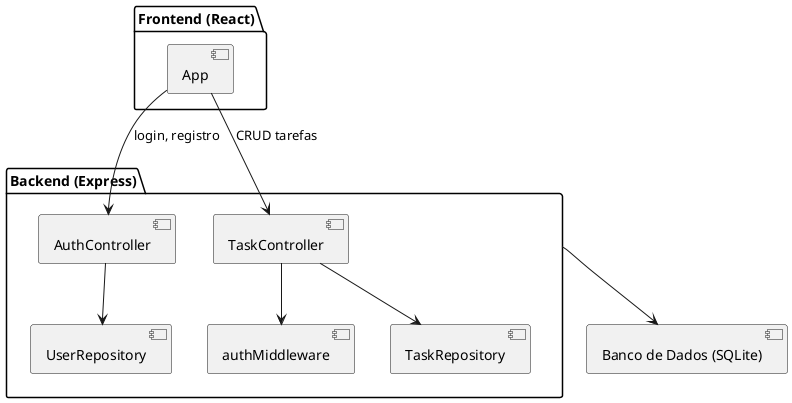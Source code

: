 @startuml
package "Frontend (React)" {
  [App]
}

package "Backend (Express)" {
  [AuthController]
  [TaskController]
  [UserRepository]
  [TaskRepository]
  [authMiddleware]
}

[App] --> [AuthController] : login, registro
[App] --> [TaskController] : CRUD tarefas
[AuthController] --> [UserRepository]
[TaskController] --> [TaskRepository]
[TaskController] --> [authMiddleware]

[Backend (Express)] --> [Banco de Dados (SQLite)]
@enduml
